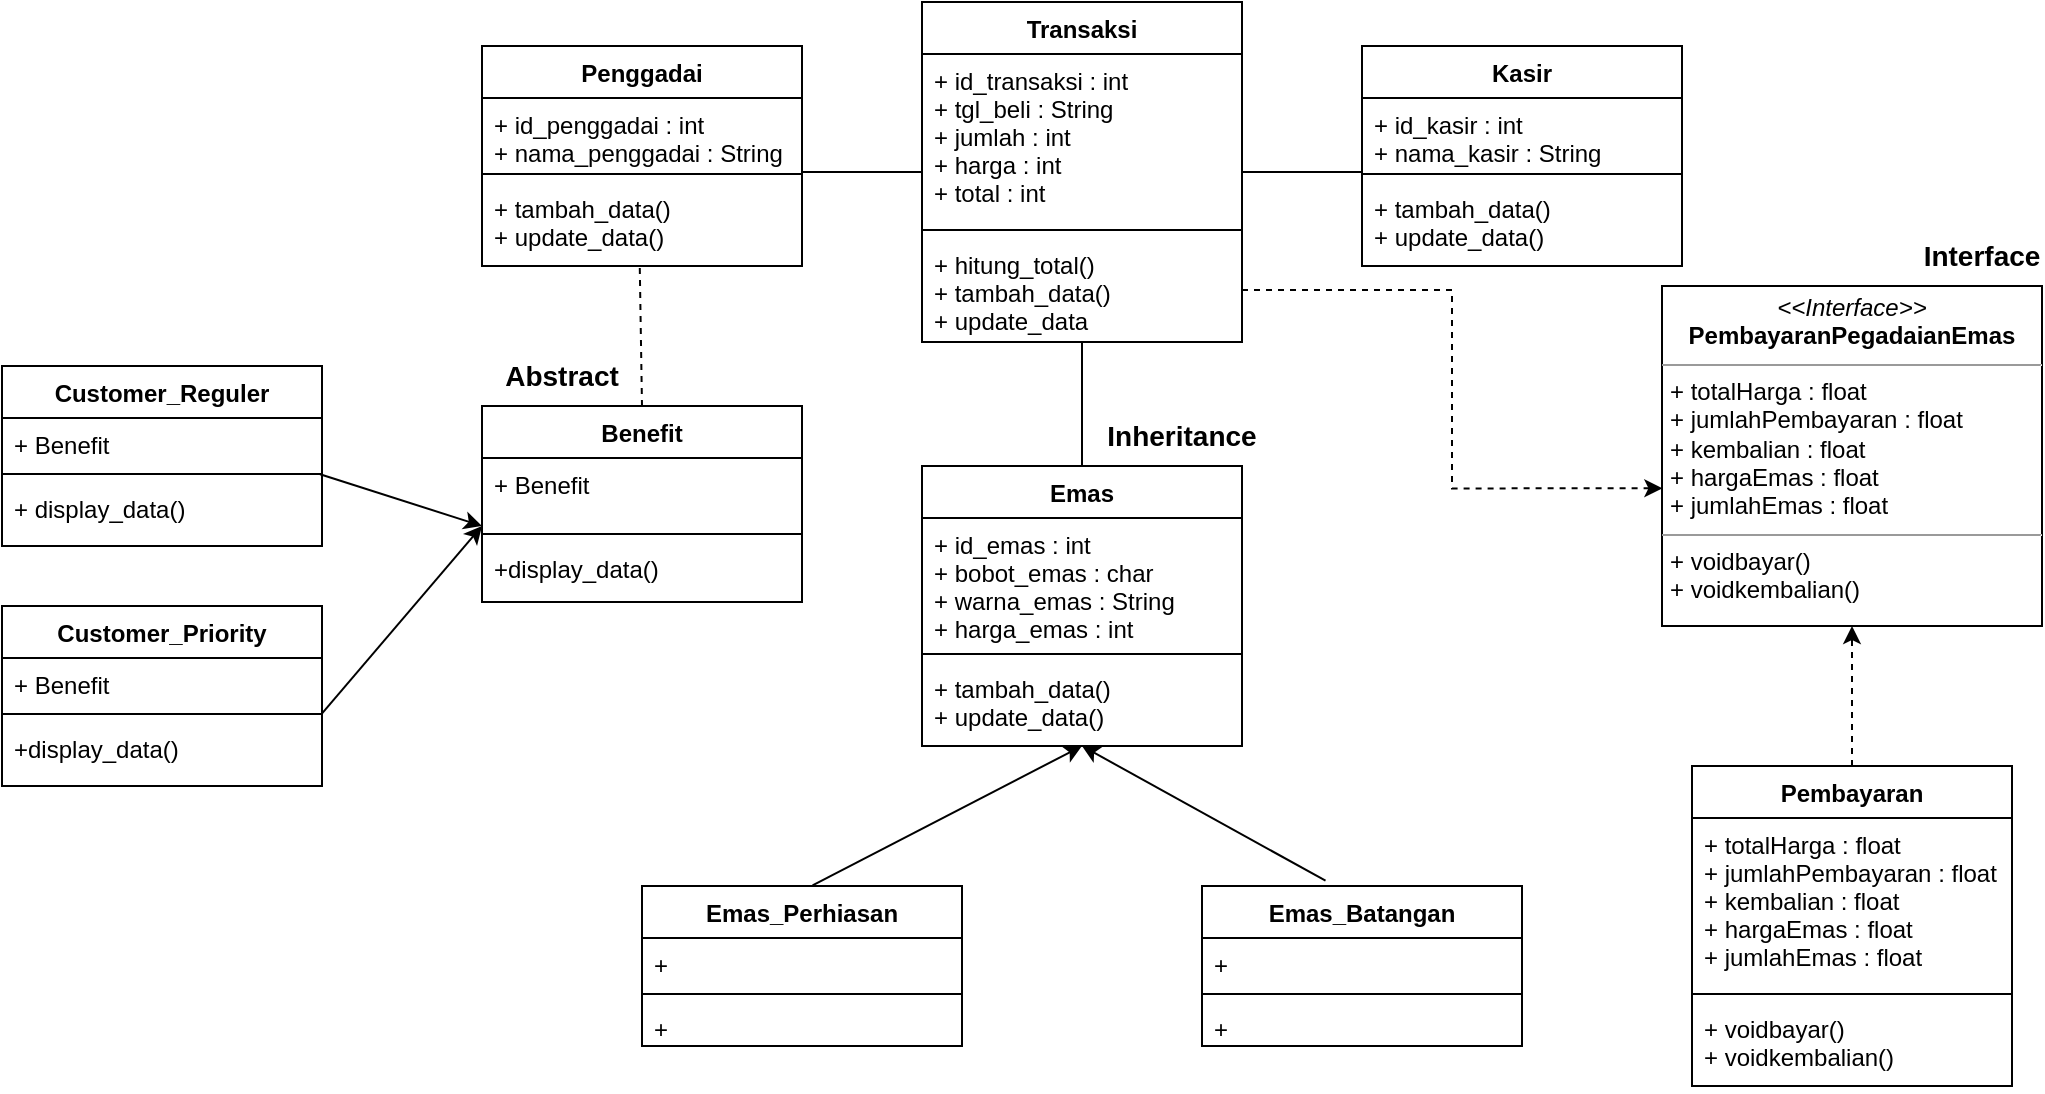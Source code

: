 <mxfile version="20.6.2" type="device"><diagram id="W_bRK5S-bWRQQ94s0pW1" name="Page-1"><mxGraphModel dx="1967" dy="657" grid="1" gridSize="10" guides="1" tooltips="1" connect="1" arrows="1" fold="1" page="1" pageScale="1" pageWidth="850" pageHeight="1100" math="0" shadow="0"><root><mxCell id="0"/><mxCell id="1" parent="0"/><mxCell id="rX18T_-A6bjMzX-0CcUM-1" value="Penggadai" style="swimlane;fontStyle=1;align=center;verticalAlign=top;childLayout=stackLayout;horizontal=1;startSize=26;horizontalStack=0;resizeParent=1;resizeParentMax=0;resizeLast=0;collapsible=1;marginBottom=0;" parent="1" vertex="1"><mxGeometry x="40" y="40" width="160" height="110" as="geometry"/></mxCell><mxCell id="rX18T_-A6bjMzX-0CcUM-2" value="+ id_penggadai : int&#10;+ nama_penggadai : String" style="text;strokeColor=none;fillColor=none;align=left;verticalAlign=top;spacingLeft=4;spacingRight=4;overflow=hidden;rotatable=0;points=[[0,0.5],[1,0.5]];portConstraint=eastwest;" parent="rX18T_-A6bjMzX-0CcUM-1" vertex="1"><mxGeometry y="26" width="160" height="34" as="geometry"/></mxCell><mxCell id="rX18T_-A6bjMzX-0CcUM-3" value="" style="line;strokeWidth=1;fillColor=none;align=left;verticalAlign=middle;spacingTop=-1;spacingLeft=3;spacingRight=3;rotatable=0;labelPosition=right;points=[];portConstraint=eastwest;strokeColor=inherit;" parent="rX18T_-A6bjMzX-0CcUM-1" vertex="1"><mxGeometry y="60" width="160" height="8" as="geometry"/></mxCell><mxCell id="rX18T_-A6bjMzX-0CcUM-4" value="+ tambah_data()&#10;+ update_data()" style="text;strokeColor=none;fillColor=none;align=left;verticalAlign=top;spacingLeft=4;spacingRight=4;overflow=hidden;rotatable=0;points=[[0,0.5],[1,0.5]];portConstraint=eastwest;" parent="rX18T_-A6bjMzX-0CcUM-1" vertex="1"><mxGeometry y="68" width="160" height="42" as="geometry"/></mxCell><mxCell id="rX18T_-A6bjMzX-0CcUM-6" value="Transaksi" style="swimlane;fontStyle=1;align=center;verticalAlign=top;childLayout=stackLayout;horizontal=1;startSize=26;horizontalStack=0;resizeParent=1;resizeParentMax=0;resizeLast=0;collapsible=1;marginBottom=0;" parent="1" vertex="1"><mxGeometry x="260" y="18" width="160" height="170" as="geometry"/></mxCell><mxCell id="rX18T_-A6bjMzX-0CcUM-7" value="+ id_transaksi : int&#10;+ tgl_beli : String&#10;+ jumlah : int&#10;+ harga : int&#10;+ total : int&#10;" style="text;strokeColor=none;fillColor=none;align=left;verticalAlign=top;spacingLeft=4;spacingRight=4;overflow=hidden;rotatable=0;points=[[0,0.5],[1,0.5]];portConstraint=eastwest;" parent="rX18T_-A6bjMzX-0CcUM-6" vertex="1"><mxGeometry y="26" width="160" height="84" as="geometry"/></mxCell><mxCell id="rX18T_-A6bjMzX-0CcUM-8" value="" style="line;strokeWidth=1;fillColor=none;align=left;verticalAlign=middle;spacingTop=-1;spacingLeft=3;spacingRight=3;rotatable=0;labelPosition=right;points=[];portConstraint=eastwest;strokeColor=inherit;" parent="rX18T_-A6bjMzX-0CcUM-6" vertex="1"><mxGeometry y="110" width="160" height="8" as="geometry"/></mxCell><mxCell id="rX18T_-A6bjMzX-0CcUM-9" value="+ hitung_total()&#10;+ tambah_data()&#10;+ update_data" style="text;strokeColor=none;fillColor=none;align=left;verticalAlign=top;spacingLeft=4;spacingRight=4;overflow=hidden;rotatable=0;points=[[0,0.5],[1,0.5]];portConstraint=eastwest;" parent="rX18T_-A6bjMzX-0CcUM-6" vertex="1"><mxGeometry y="118" width="160" height="52" as="geometry"/></mxCell><mxCell id="rX18T_-A6bjMzX-0CcUM-10" value="Kasir" style="swimlane;fontStyle=1;align=center;verticalAlign=top;childLayout=stackLayout;horizontal=1;startSize=26;horizontalStack=0;resizeParent=1;resizeParentMax=0;resizeLast=0;collapsible=1;marginBottom=0;" parent="1" vertex="1"><mxGeometry x="480" y="40" width="160" height="110" as="geometry"/></mxCell><mxCell id="rX18T_-A6bjMzX-0CcUM-11" value="+ id_kasir : int&#10;+ nama_kasir : String" style="text;strokeColor=none;fillColor=none;align=left;verticalAlign=top;spacingLeft=4;spacingRight=4;overflow=hidden;rotatable=0;points=[[0,0.5],[1,0.5]];portConstraint=eastwest;" parent="rX18T_-A6bjMzX-0CcUM-10" vertex="1"><mxGeometry y="26" width="160" height="34" as="geometry"/></mxCell><mxCell id="rX18T_-A6bjMzX-0CcUM-12" value="" style="line;strokeWidth=1;fillColor=none;align=left;verticalAlign=middle;spacingTop=-1;spacingLeft=3;spacingRight=3;rotatable=0;labelPosition=right;points=[];portConstraint=eastwest;strokeColor=inherit;" parent="rX18T_-A6bjMzX-0CcUM-10" vertex="1"><mxGeometry y="60" width="160" height="8" as="geometry"/></mxCell><mxCell id="rX18T_-A6bjMzX-0CcUM-13" value="+ tambah_data()&#10;+ update_data()" style="text;strokeColor=none;fillColor=none;align=left;verticalAlign=top;spacingLeft=4;spacingRight=4;overflow=hidden;rotatable=0;points=[[0,0.5],[1,0.5]];portConstraint=eastwest;" parent="rX18T_-A6bjMzX-0CcUM-10" vertex="1"><mxGeometry y="68" width="160" height="42" as="geometry"/></mxCell><mxCell id="rX18T_-A6bjMzX-0CcUM-14" value="Emas" style="swimlane;fontStyle=1;align=center;verticalAlign=top;childLayout=stackLayout;horizontal=1;startSize=26;horizontalStack=0;resizeParent=1;resizeParentMax=0;resizeLast=0;collapsible=1;marginBottom=0;" parent="1" vertex="1"><mxGeometry x="260" y="250" width="160" height="140" as="geometry"/></mxCell><mxCell id="rX18T_-A6bjMzX-0CcUM-15" value="+ id_emas : int&#10;+ bobot_emas : char&#10;+ warna_emas : String&#10;+ harga_emas : int" style="text;strokeColor=none;fillColor=none;align=left;verticalAlign=top;spacingLeft=4;spacingRight=4;overflow=hidden;rotatable=0;points=[[0,0.5],[1,0.5]];portConstraint=eastwest;" parent="rX18T_-A6bjMzX-0CcUM-14" vertex="1"><mxGeometry y="26" width="160" height="64" as="geometry"/></mxCell><mxCell id="rX18T_-A6bjMzX-0CcUM-16" value="" style="line;strokeWidth=1;fillColor=none;align=left;verticalAlign=middle;spacingTop=-1;spacingLeft=3;spacingRight=3;rotatable=0;labelPosition=right;points=[];portConstraint=eastwest;strokeColor=inherit;" parent="rX18T_-A6bjMzX-0CcUM-14" vertex="1"><mxGeometry y="90" width="160" height="8" as="geometry"/></mxCell><mxCell id="rX18T_-A6bjMzX-0CcUM-17" value="+ tambah_data()&#10;+ update_data()" style="text;strokeColor=none;fillColor=none;align=left;verticalAlign=top;spacingLeft=4;spacingRight=4;overflow=hidden;rotatable=0;points=[[0,0.5],[1,0.5]];portConstraint=eastwest;" parent="rX18T_-A6bjMzX-0CcUM-14" vertex="1"><mxGeometry y="98" width="160" height="42" as="geometry"/></mxCell><mxCell id="rX18T_-A6bjMzX-0CcUM-18" value="Emas_Perhiasan" style="swimlane;fontStyle=1;align=center;verticalAlign=top;childLayout=stackLayout;horizontal=1;startSize=26;horizontalStack=0;resizeParent=1;resizeParentMax=0;resizeLast=0;collapsible=1;marginBottom=0;" parent="1" vertex="1"><mxGeometry x="120" y="460" width="160" height="80" as="geometry"/></mxCell><mxCell id="rX18T_-A6bjMzX-0CcUM-19" value="+" style="text;strokeColor=none;fillColor=none;align=left;verticalAlign=top;spacingLeft=4;spacingRight=4;overflow=hidden;rotatable=0;points=[[0,0.5],[1,0.5]];portConstraint=eastwest;" parent="rX18T_-A6bjMzX-0CcUM-18" vertex="1"><mxGeometry y="26" width="160" height="24" as="geometry"/></mxCell><mxCell id="rX18T_-A6bjMzX-0CcUM-20" value="" style="line;strokeWidth=1;fillColor=none;align=left;verticalAlign=middle;spacingTop=-1;spacingLeft=3;spacingRight=3;rotatable=0;labelPosition=right;points=[];portConstraint=eastwest;strokeColor=inherit;" parent="rX18T_-A6bjMzX-0CcUM-18" vertex="1"><mxGeometry y="50" width="160" height="8" as="geometry"/></mxCell><mxCell id="rX18T_-A6bjMzX-0CcUM-21" value="+" style="text;strokeColor=none;fillColor=none;align=left;verticalAlign=top;spacingLeft=4;spacingRight=4;overflow=hidden;rotatable=0;points=[[0,0.5],[1,0.5]];portConstraint=eastwest;" parent="rX18T_-A6bjMzX-0CcUM-18" vertex="1"><mxGeometry y="58" width="160" height="22" as="geometry"/></mxCell><mxCell id="rX18T_-A6bjMzX-0CcUM-22" value="Emas_Batangan" style="swimlane;fontStyle=1;align=center;verticalAlign=top;childLayout=stackLayout;horizontal=1;startSize=26;horizontalStack=0;resizeParent=1;resizeParentMax=0;resizeLast=0;collapsible=1;marginBottom=0;" parent="1" vertex="1"><mxGeometry x="400" y="460" width="160" height="80" as="geometry"/></mxCell><mxCell id="rX18T_-A6bjMzX-0CcUM-23" value="+" style="text;strokeColor=none;fillColor=none;align=left;verticalAlign=top;spacingLeft=4;spacingRight=4;overflow=hidden;rotatable=0;points=[[0,0.5],[1,0.5]];portConstraint=eastwest;" parent="rX18T_-A6bjMzX-0CcUM-22" vertex="1"><mxGeometry y="26" width="160" height="24" as="geometry"/></mxCell><mxCell id="rX18T_-A6bjMzX-0CcUM-24" value="" style="line;strokeWidth=1;fillColor=none;align=left;verticalAlign=middle;spacingTop=-1;spacingLeft=3;spacingRight=3;rotatable=0;labelPosition=right;points=[];portConstraint=eastwest;strokeColor=inherit;" parent="rX18T_-A6bjMzX-0CcUM-22" vertex="1"><mxGeometry y="50" width="160" height="8" as="geometry"/></mxCell><mxCell id="rX18T_-A6bjMzX-0CcUM-25" value="+" style="text;strokeColor=none;fillColor=none;align=left;verticalAlign=top;spacingLeft=4;spacingRight=4;overflow=hidden;rotatable=0;points=[[0,0.5],[1,0.5]];portConstraint=eastwest;" parent="rX18T_-A6bjMzX-0CcUM-22" vertex="1"><mxGeometry y="58" width="160" height="22" as="geometry"/></mxCell><mxCell id="rX18T_-A6bjMzX-0CcUM-26" value="Benefit" style="swimlane;fontStyle=1;align=center;verticalAlign=top;childLayout=stackLayout;horizontal=1;startSize=26;horizontalStack=0;resizeParent=1;resizeParentMax=0;resizeLast=0;collapsible=1;marginBottom=0;" parent="1" vertex="1"><mxGeometry x="40" y="220" width="160" height="98" as="geometry"/></mxCell><mxCell id="rX18T_-A6bjMzX-0CcUM-27" value="+ Benefit" style="text;strokeColor=none;fillColor=none;align=left;verticalAlign=top;spacingLeft=4;spacingRight=4;overflow=hidden;rotatable=0;points=[[0,0.5],[1,0.5]];portConstraint=eastwest;" parent="rX18T_-A6bjMzX-0CcUM-26" vertex="1"><mxGeometry y="26" width="160" height="34" as="geometry"/></mxCell><mxCell id="rX18T_-A6bjMzX-0CcUM-28" value="" style="line;strokeWidth=1;fillColor=none;align=left;verticalAlign=middle;spacingTop=-1;spacingLeft=3;spacingRight=3;rotatable=0;labelPosition=right;points=[];portConstraint=eastwest;strokeColor=inherit;" parent="rX18T_-A6bjMzX-0CcUM-26" vertex="1"><mxGeometry y="60" width="160" height="8" as="geometry"/></mxCell><mxCell id="rX18T_-A6bjMzX-0CcUM-29" value="+display_data()" style="text;strokeColor=none;fillColor=none;align=left;verticalAlign=top;spacingLeft=4;spacingRight=4;overflow=hidden;rotatable=0;points=[[0,0.5],[1,0.5]];portConstraint=eastwest;" parent="rX18T_-A6bjMzX-0CcUM-26" vertex="1"><mxGeometry y="68" width="160" height="30" as="geometry"/></mxCell><mxCell id="rX18T_-A6bjMzX-0CcUM-30" value="Customer_Priority" style="swimlane;fontStyle=1;align=center;verticalAlign=top;childLayout=stackLayout;horizontal=1;startSize=26;horizontalStack=0;resizeParent=1;resizeParentMax=0;resizeLast=0;collapsible=1;marginBottom=0;" parent="1" vertex="1"><mxGeometry x="-200" y="320" width="160" height="90" as="geometry"/></mxCell><mxCell id="rX18T_-A6bjMzX-0CcUM-31" value="+ Benefit" style="text;strokeColor=none;fillColor=none;align=left;verticalAlign=top;spacingLeft=4;spacingRight=4;overflow=hidden;rotatable=0;points=[[0,0.5],[1,0.5]];portConstraint=eastwest;" parent="rX18T_-A6bjMzX-0CcUM-30" vertex="1"><mxGeometry y="26" width="160" height="24" as="geometry"/></mxCell><mxCell id="rX18T_-A6bjMzX-0CcUM-32" value="" style="line;strokeWidth=1;fillColor=none;align=left;verticalAlign=middle;spacingTop=-1;spacingLeft=3;spacingRight=3;rotatable=0;labelPosition=right;points=[];portConstraint=eastwest;strokeColor=inherit;" parent="rX18T_-A6bjMzX-0CcUM-30" vertex="1"><mxGeometry y="50" width="160" height="8" as="geometry"/></mxCell><mxCell id="rX18T_-A6bjMzX-0CcUM-33" value="+display_data()" style="text;strokeColor=none;fillColor=none;align=left;verticalAlign=top;spacingLeft=4;spacingRight=4;overflow=hidden;rotatable=0;points=[[0,0.5],[1,0.5]];portConstraint=eastwest;" parent="rX18T_-A6bjMzX-0CcUM-30" vertex="1"><mxGeometry y="58" width="160" height="32" as="geometry"/></mxCell><mxCell id="rX18T_-A6bjMzX-0CcUM-34" value="Customer_Reguler" style="swimlane;fontStyle=1;align=center;verticalAlign=top;childLayout=stackLayout;horizontal=1;startSize=26;horizontalStack=0;resizeParent=1;resizeParentMax=0;resizeLast=0;collapsible=1;marginBottom=0;" parent="1" vertex="1"><mxGeometry x="-200" y="200" width="160" height="90" as="geometry"/></mxCell><mxCell id="rX18T_-A6bjMzX-0CcUM-35" value="+ Benefit" style="text;strokeColor=none;fillColor=none;align=left;verticalAlign=top;spacingLeft=4;spacingRight=4;overflow=hidden;rotatable=0;points=[[0,0.5],[1,0.5]];portConstraint=eastwest;" parent="rX18T_-A6bjMzX-0CcUM-34" vertex="1"><mxGeometry y="26" width="160" height="24" as="geometry"/></mxCell><mxCell id="rX18T_-A6bjMzX-0CcUM-36" value="" style="line;strokeWidth=1;fillColor=none;align=left;verticalAlign=middle;spacingTop=-1;spacingLeft=3;spacingRight=3;rotatable=0;labelPosition=right;points=[];portConstraint=eastwest;strokeColor=inherit;" parent="rX18T_-A6bjMzX-0CcUM-34" vertex="1"><mxGeometry y="50" width="160" height="8" as="geometry"/></mxCell><mxCell id="rX18T_-A6bjMzX-0CcUM-37" value="+ display_data()" style="text;strokeColor=none;fillColor=none;align=left;verticalAlign=top;spacingLeft=4;spacingRight=4;overflow=hidden;rotatable=0;points=[[0,0.5],[1,0.5]];portConstraint=eastwest;" parent="rX18T_-A6bjMzX-0CcUM-34" vertex="1"><mxGeometry y="58" width="160" height="32" as="geometry"/></mxCell><mxCell id="rX18T_-A6bjMzX-0CcUM-39" value="" style="line;strokeWidth=1;fillColor=none;align=left;verticalAlign=middle;spacingTop=-1;spacingLeft=3;spacingRight=3;rotatable=0;labelPosition=right;points=[];portConstraint=eastwest;strokeColor=inherit;" parent="1" vertex="1"><mxGeometry x="200" y="99" width="60" height="8" as="geometry"/></mxCell><mxCell id="rX18T_-A6bjMzX-0CcUM-40" value="" style="line;strokeWidth=1;fillColor=none;align=left;verticalAlign=middle;spacingTop=-1;spacingLeft=3;spacingRight=3;rotatable=0;labelPosition=right;points=[];portConstraint=eastwest;strokeColor=inherit;" parent="1" vertex="1"><mxGeometry x="420" y="99" width="60" height="8" as="geometry"/></mxCell><mxCell id="rX18T_-A6bjMzX-0CcUM-45" value="" style="endArrow=none;html=1;rounded=0;" parent="1" source="rX18T_-A6bjMzX-0CcUM-9" target="rX18T_-A6bjMzX-0CcUM-14" edge="1"><mxGeometry width="50" height="50" relative="1" as="geometry"><mxPoint x="340" y="190" as="sourcePoint"/><mxPoint x="70" y="380" as="targetPoint"/></mxGeometry></mxCell><mxCell id="rX18T_-A6bjMzX-0CcUM-46" value="" style="endArrow=classic;html=1;rounded=0;exitX=0.533;exitY=-0.004;exitDx=0;exitDy=0;exitPerimeter=0;" parent="1" source="rX18T_-A6bjMzX-0CcUM-18" edge="1"><mxGeometry width="50" height="50" relative="1" as="geometry"><mxPoint x="200" y="470" as="sourcePoint"/><mxPoint x="340" y="390" as="targetPoint"/></mxGeometry></mxCell><mxCell id="rX18T_-A6bjMzX-0CcUM-47" value="" style="endArrow=classic;html=1;rounded=0;exitX=0.386;exitY=-0.033;exitDx=0;exitDy=0;exitPerimeter=0;" parent="1" source="rX18T_-A6bjMzX-0CcUM-22" edge="1"><mxGeometry width="50" height="50" relative="1" as="geometry"><mxPoint x="215.28" y="469.68" as="sourcePoint"/><mxPoint x="340" y="390" as="targetPoint"/></mxGeometry></mxCell><mxCell id="rX18T_-A6bjMzX-0CcUM-50" value="" style="endArrow=none;html=1;rounded=0;entryX=0.493;entryY=1.003;entryDx=0;entryDy=0;entryPerimeter=0;exitX=0.5;exitY=0;exitDx=0;exitDy=0;dashed=1;" parent="1" source="rX18T_-A6bjMzX-0CcUM-26" target="rX18T_-A6bjMzX-0CcUM-4" edge="1"><mxGeometry width="50" height="50" relative="1" as="geometry"><mxPoint x="110" y="200" as="sourcePoint"/><mxPoint x="160" y="150" as="targetPoint"/></mxGeometry></mxCell><mxCell id="rX18T_-A6bjMzX-0CcUM-52" value="&lt;b&gt;&lt;font style=&quot;font-size: 14px;&quot;&gt;Abstract&lt;/font&gt;&lt;/b&gt;" style="text;html=1;strokeColor=none;fillColor=none;align=center;verticalAlign=middle;whiteSpace=wrap;rounded=0;" parent="1" vertex="1"><mxGeometry x="50" y="190" width="60" height="30" as="geometry"/></mxCell><mxCell id="rX18T_-A6bjMzX-0CcUM-53" value="" style="endArrow=classic;html=1;rounded=0;fontSize=14;entryX=0;entryY=1;entryDx=0;entryDy=0;entryPerimeter=0;exitX=0.994;exitY=0.514;exitDx=0;exitDy=0;exitPerimeter=0;" parent="1" source="rX18T_-A6bjMzX-0CcUM-36" target="rX18T_-A6bjMzX-0CcUM-27" edge="1"><mxGeometry width="50" height="50" relative="1" as="geometry"><mxPoint x="-50" y="300" as="sourcePoint"/><mxPoint y="250" as="targetPoint"/></mxGeometry></mxCell><mxCell id="rX18T_-A6bjMzX-0CcUM-54" value="" style="endArrow=classic;html=1;rounded=0;fontSize=14;exitX=0.999;exitY=0.486;exitDx=0;exitDy=0;exitPerimeter=0;" parent="1" source="rX18T_-A6bjMzX-0CcUM-32" edge="1"><mxGeometry width="50" height="50" relative="1" as="geometry"><mxPoint x="-40" y="370" as="sourcePoint"/><mxPoint x="40" y="280" as="targetPoint"/></mxGeometry></mxCell><mxCell id="rX18T_-A6bjMzX-0CcUM-56" value="&lt;font style=&quot;font-size: 14px;&quot;&gt;&lt;b&gt;Inheritance&lt;/b&gt;&lt;/font&gt;" style="text;html=1;strokeColor=none;fillColor=none;align=center;verticalAlign=middle;whiteSpace=wrap;rounded=0;fontSize=14;" parent="1" vertex="1"><mxGeometry x="360" y="220" width="60" height="30" as="geometry"/></mxCell><mxCell id="xUgD_WYTpba3zxM8iPlM-13" style="edgeStyle=orthogonalEdgeStyle;rounded=0;orthogonalLoop=1;jettySize=auto;html=1;entryX=0.5;entryY=1;entryDx=0;entryDy=0;dashed=1;" edge="1" parent="1" source="xUgD_WYTpba3zxM8iPlM-6" target="xUgD_WYTpba3zxM8iPlM-12"><mxGeometry relative="1" as="geometry"><Array as="points"><mxPoint x="725" y="380"/><mxPoint x="725" y="380"/></Array></mxGeometry></mxCell><mxCell id="xUgD_WYTpba3zxM8iPlM-6" value="Pembayaran" style="swimlane;fontStyle=1;align=center;verticalAlign=top;childLayout=stackLayout;horizontal=1;startSize=26;horizontalStack=0;resizeParent=1;resizeParentMax=0;resizeLast=0;collapsible=1;marginBottom=0;" vertex="1" parent="1"><mxGeometry x="645" y="400" width="160" height="160" as="geometry"/></mxCell><mxCell id="xUgD_WYTpba3zxM8iPlM-7" value="+ totalHarga : float&#10;+ jumlahPembayaran : float&#10;+ kembalian : float &#10;+ hargaEmas : float&#10;+ jumlahEmas : float" style="text;strokeColor=none;fillColor=none;align=left;verticalAlign=top;spacingLeft=4;spacingRight=4;overflow=hidden;rotatable=0;points=[[0,0.5],[1,0.5]];portConstraint=eastwest;" vertex="1" parent="xUgD_WYTpba3zxM8iPlM-6"><mxGeometry y="26" width="160" height="84" as="geometry"/></mxCell><mxCell id="xUgD_WYTpba3zxM8iPlM-8" value="" style="line;strokeWidth=1;fillColor=none;align=left;verticalAlign=middle;spacingTop=-1;spacingLeft=3;spacingRight=3;rotatable=0;labelPosition=right;points=[];portConstraint=eastwest;strokeColor=inherit;" vertex="1" parent="xUgD_WYTpba3zxM8iPlM-6"><mxGeometry y="110" width="160" height="8" as="geometry"/></mxCell><mxCell id="xUgD_WYTpba3zxM8iPlM-9" value="+ voidbayar()&#10;+ voidkembalian()" style="text;strokeColor=none;fillColor=none;align=left;verticalAlign=top;spacingLeft=4;spacingRight=4;overflow=hidden;rotatable=0;points=[[0,0.5],[1,0.5]];portConstraint=eastwest;" vertex="1" parent="xUgD_WYTpba3zxM8iPlM-6"><mxGeometry y="118" width="160" height="42" as="geometry"/></mxCell><mxCell id="xUgD_WYTpba3zxM8iPlM-12" value="&lt;p style=&quot;margin:0px;margin-top:4px;text-align:center;&quot;&gt;&lt;i&gt;&amp;lt;&amp;lt;Interface&amp;gt;&amp;gt;&lt;/i&gt;&lt;br&gt;&lt;b&gt;PembayaranPegadaianEmas&lt;/b&gt;&lt;/p&gt;&lt;hr size=&quot;1&quot;&gt;&lt;p style=&quot;margin:0px;margin-left:4px;&quot;&gt;+ totalHarga : float&lt;br style=&quot;padding: 0px; margin: 0px;&quot;&gt;+ jumlahPembayaran : float&lt;br style=&quot;padding: 0px; margin: 0px;&quot;&gt;+ kembalian : float&amp;nbsp;&lt;br style=&quot;padding: 0px; margin: 0px;&quot;&gt;+ hargaEmas : float&lt;br style=&quot;padding: 0px; margin: 0px;&quot;&gt;+ jumlahEmas : float&lt;br&gt;&lt;/p&gt;&lt;hr size=&quot;1&quot;&gt;&lt;p style=&quot;margin:0px;margin-left:4px;&quot;&gt;+ voidbayar()&lt;br style=&quot;padding: 0px; margin: 0px;&quot;&gt;+ voidkembalian()&lt;br&gt;&lt;/p&gt;" style="verticalAlign=top;align=left;overflow=fill;fontSize=12;fontFamily=Helvetica;html=1;" vertex="1" parent="1"><mxGeometry x="630" y="160" width="190" height="170" as="geometry"/></mxCell><mxCell id="xUgD_WYTpba3zxM8iPlM-16" value="&lt;b&gt;&lt;font style=&quot;font-size: 14px;&quot;&gt;Interface&lt;/font&gt;&lt;/b&gt;" style="text;html=1;strokeColor=none;fillColor=none;align=center;verticalAlign=middle;whiteSpace=wrap;rounded=0;" vertex="1" parent="1"><mxGeometry x="760" y="130" width="60" height="30" as="geometry"/></mxCell><mxCell id="xUgD_WYTpba3zxM8iPlM-18" style="edgeStyle=orthogonalEdgeStyle;rounded=0;orthogonalLoop=1;jettySize=auto;html=1;exitX=1;exitY=0.5;exitDx=0;exitDy=0;entryX=0.001;entryY=0.595;entryDx=0;entryDy=0;entryPerimeter=0;dashed=1;" edge="1" parent="1" source="rX18T_-A6bjMzX-0CcUM-9" target="xUgD_WYTpba3zxM8iPlM-12"><mxGeometry relative="1" as="geometry"/></mxCell></root></mxGraphModel></diagram></mxfile>